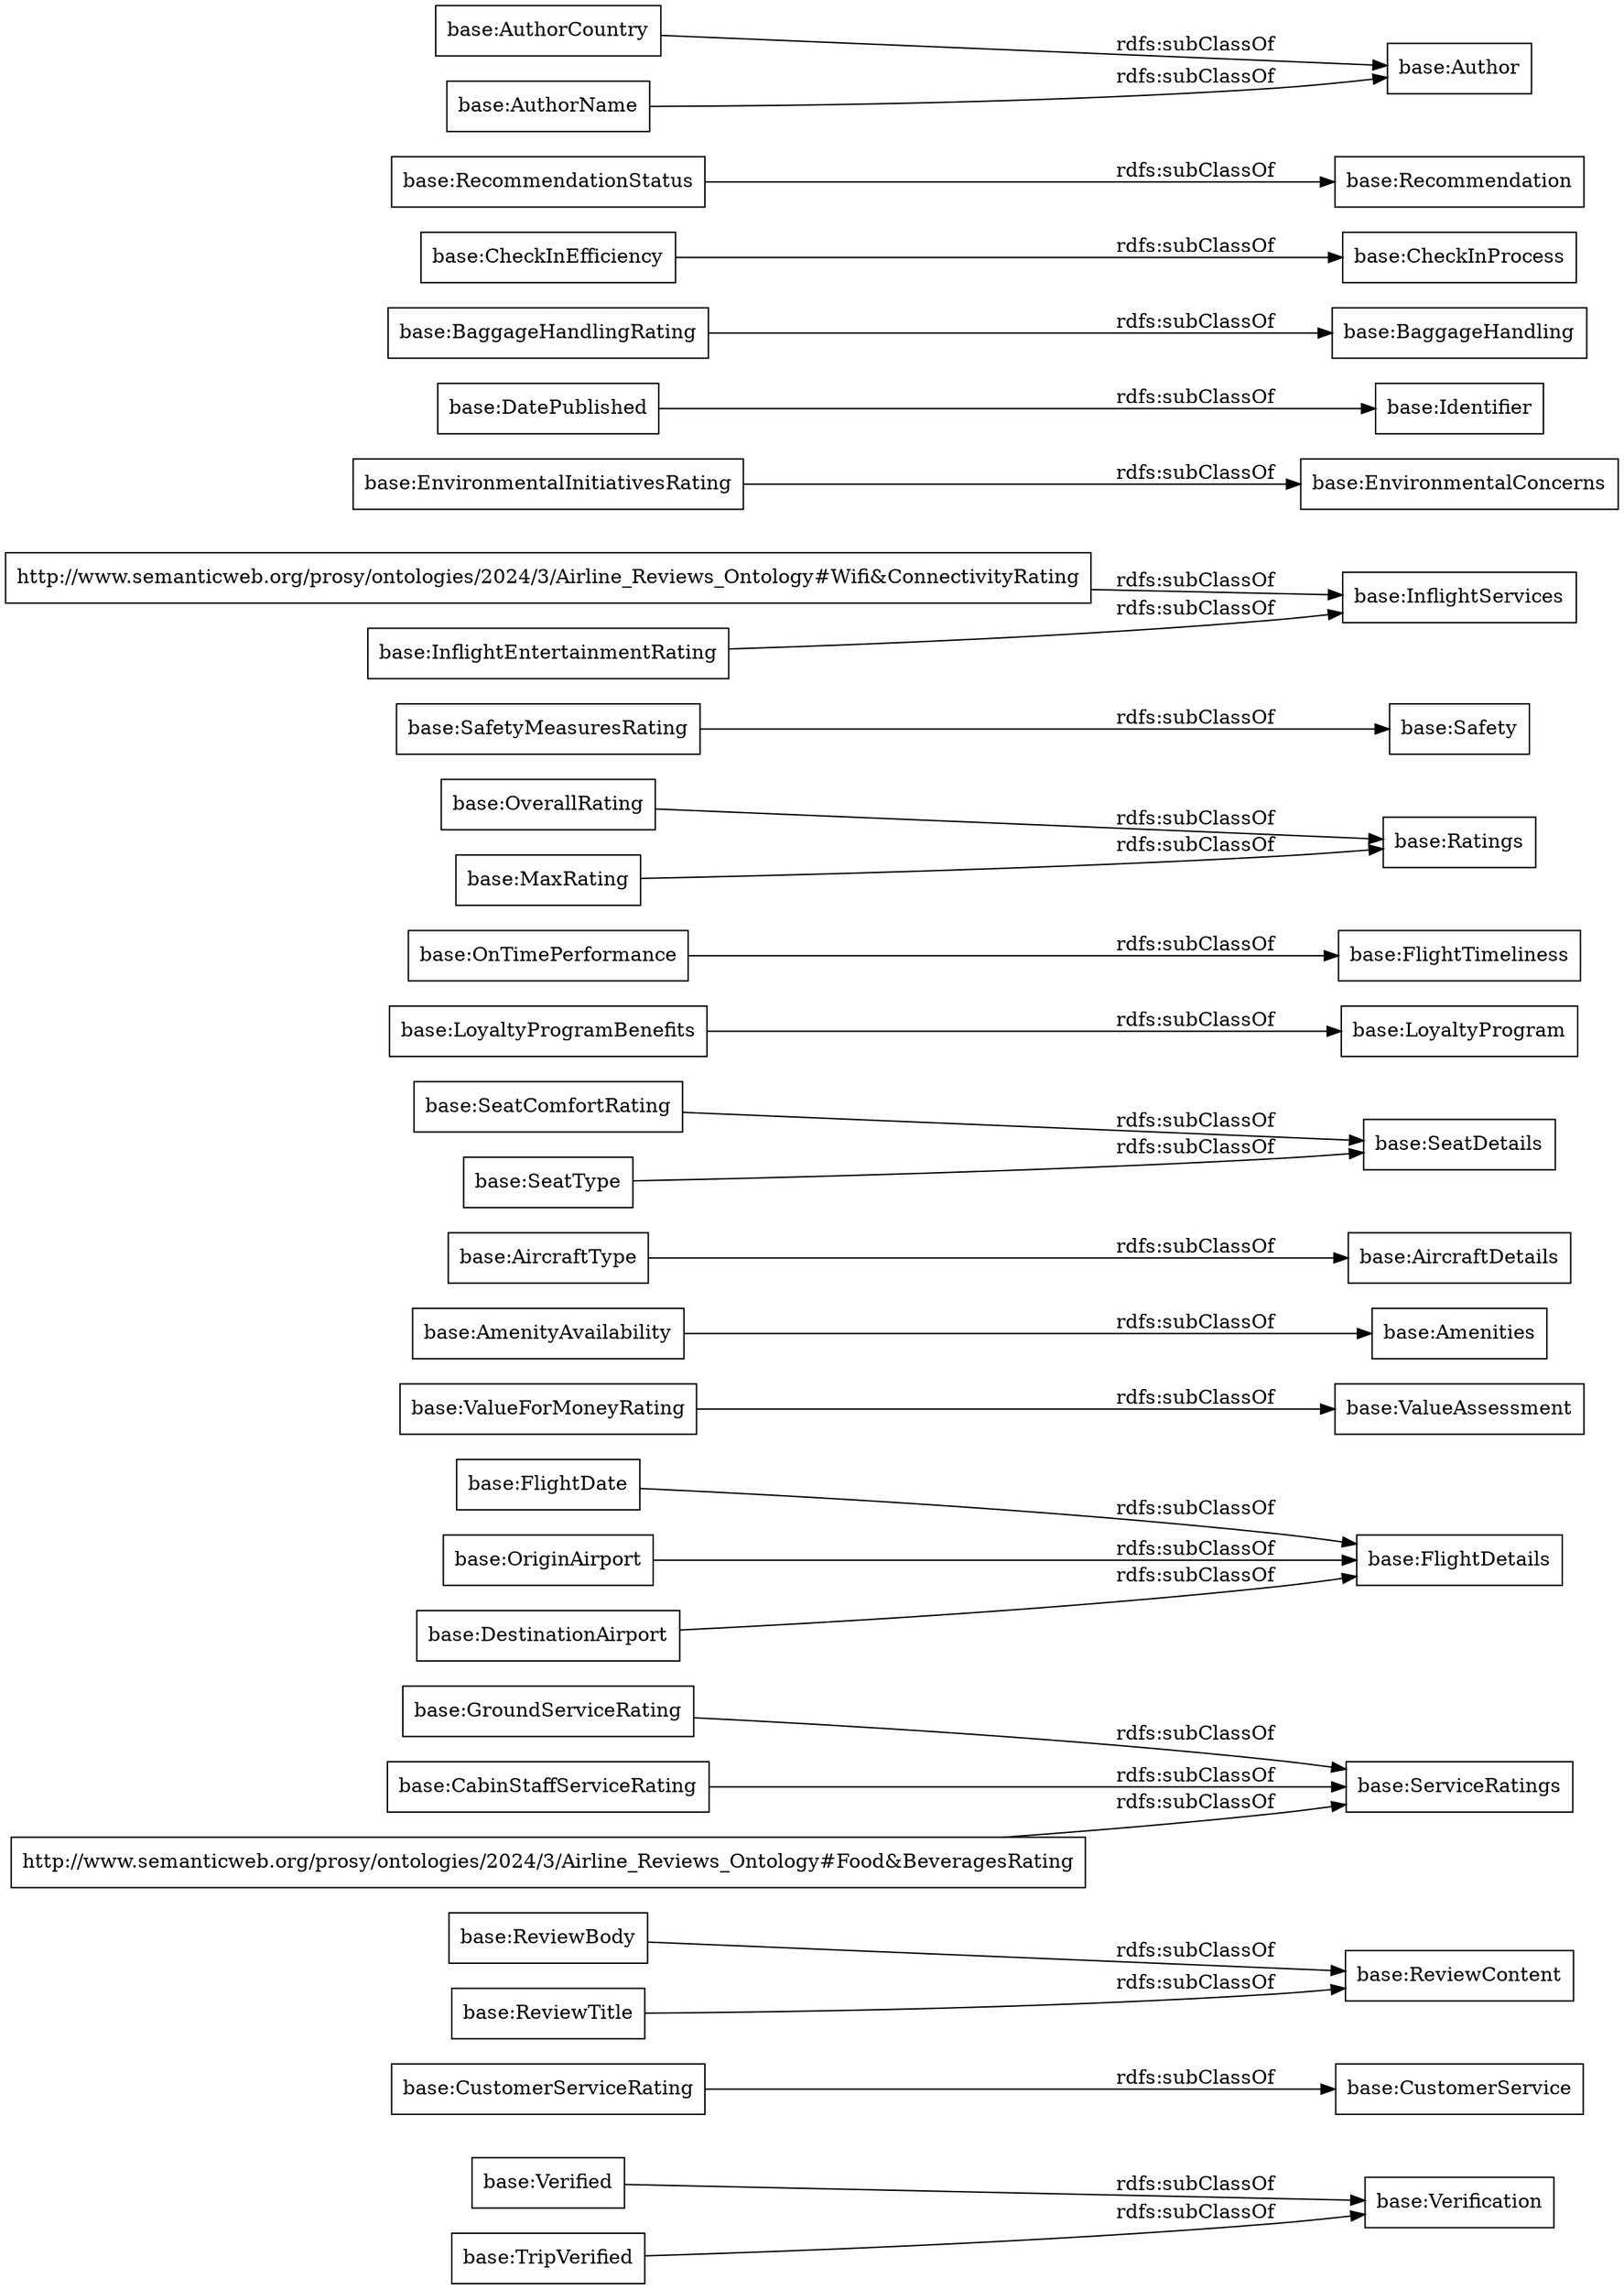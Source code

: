 digraph ar2dtool_diagram { 
rankdir=LR;
size="1000"
node [shape = rectangle, color="black"]; "base:Verified" "base:CustomerService" "base:ReviewBody" "base:GroundServiceRating" "base:FlightDate" "base:FlightDetails" "base:ValueAssessment" "base:ServiceRatings" "base:AmenityAvailability" "base:AircraftType" "base:SeatDetails" "base:LoyaltyProgram" "base:OnTimePerformance" "base:OriginAirport" "base:SeatComfortRating" "base:OverallRating" "base:SeatType" "base:CustomerServiceRating" "base:SafetyMeasuresRating" "base:FlightTimeliness" "http://www.semanticweb.org/prosy/ontologies/2024/3/Airline_Reviews_Ontology#Wifi&ConnectivityRating" "base:EnvironmentalInitiativesRating" "base:Identifier" "base:BaggageHandlingRating" "base:DestinationAirport" "base:CheckInProcess" "base:ReviewContent" "base:Recommendation" "base:ReviewTitle" "base:LoyaltyProgramBenefits" "base:Amenities" "base:DatePublished" "base:InflightServices" "base:Ratings" "base:Safety" "base:CabinStaffServiceRating" "base:MaxRating" "base:Author" "base:InflightEntertainmentRating" "base:TripVerified" "base:ValueForMoneyRating" "base:AircraftDetails" "base:Verification" "base:RecommendationStatus" "base:CheckInEfficiency" "base:AuthorCountry" "base:EnvironmentalConcerns" "base:AuthorName" "http://www.semanticweb.org/prosy/ontologies/2024/3/Airline_Reviews_Ontology#Food&BeveragesRating" "base:BaggageHandling" ; /*classes style*/
	"http://www.semanticweb.org/prosy/ontologies/2024/3/Airline_Reviews_Ontology#Food&BeveragesRating" -> "base:ServiceRatings" [ label = "rdfs:subClassOf" ];
	"base:SeatType" -> "base:SeatDetails" [ label = "rdfs:subClassOf" ];
	"base:ReviewBody" -> "base:ReviewContent" [ label = "rdfs:subClassOf" ];
	"base:SeatComfortRating" -> "base:SeatDetails" [ label = "rdfs:subClassOf" ];
	"base:AircraftType" -> "base:AircraftDetails" [ label = "rdfs:subClassOf" ];
	"base:BaggageHandlingRating" -> "base:BaggageHandling" [ label = "rdfs:subClassOf" ];
	"base:GroundServiceRating" -> "base:ServiceRatings" [ label = "rdfs:subClassOf" ];
	"base:ValueForMoneyRating" -> "base:ValueAssessment" [ label = "rdfs:subClassOf" ];
	"base:EnvironmentalInitiativesRating" -> "base:EnvironmentalConcerns" [ label = "rdfs:subClassOf" ];
	"base:FlightDate" -> "base:FlightDetails" [ label = "rdfs:subClassOf" ];
	"base:CheckInEfficiency" -> "base:CheckInProcess" [ label = "rdfs:subClassOf" ];
	"base:OnTimePerformance" -> "base:FlightTimeliness" [ label = "rdfs:subClassOf" ];
	"http://www.semanticweb.org/prosy/ontologies/2024/3/Airline_Reviews_Ontology#Wifi&ConnectivityRating" -> "base:InflightServices" [ label = "rdfs:subClassOf" ];
	"base:AuthorCountry" -> "base:Author" [ label = "rdfs:subClassOf" ];
	"base:Verified" -> "base:Verification" [ label = "rdfs:subClassOf" ];
	"base:TripVerified" -> "base:Verification" [ label = "rdfs:subClassOf" ];
	"base:OriginAirport" -> "base:FlightDetails" [ label = "rdfs:subClassOf" ];
	"base:ReviewTitle" -> "base:ReviewContent" [ label = "rdfs:subClassOf" ];
	"base:DatePublished" -> "base:Identifier" [ label = "rdfs:subClassOf" ];
	"base:MaxRating" -> "base:Ratings" [ label = "rdfs:subClassOf" ];
	"base:CabinStaffServiceRating" -> "base:ServiceRatings" [ label = "rdfs:subClassOf" ];
	"base:AmenityAvailability" -> "base:Amenities" [ label = "rdfs:subClassOf" ];
	"base:LoyaltyProgramBenefits" -> "base:LoyaltyProgram" [ label = "rdfs:subClassOf" ];
	"base:DestinationAirport" -> "base:FlightDetails" [ label = "rdfs:subClassOf" ];
	"base:CustomerServiceRating" -> "base:CustomerService" [ label = "rdfs:subClassOf" ];
	"base:InflightEntertainmentRating" -> "base:InflightServices" [ label = "rdfs:subClassOf" ];
	"base:SafetyMeasuresRating" -> "base:Safety" [ label = "rdfs:subClassOf" ];
	"base:RecommendationStatus" -> "base:Recommendation" [ label = "rdfs:subClassOf" ];
	"base:OverallRating" -> "base:Ratings" [ label = "rdfs:subClassOf" ];
	"base:AuthorName" -> "base:Author" [ label = "rdfs:subClassOf" ];

}
